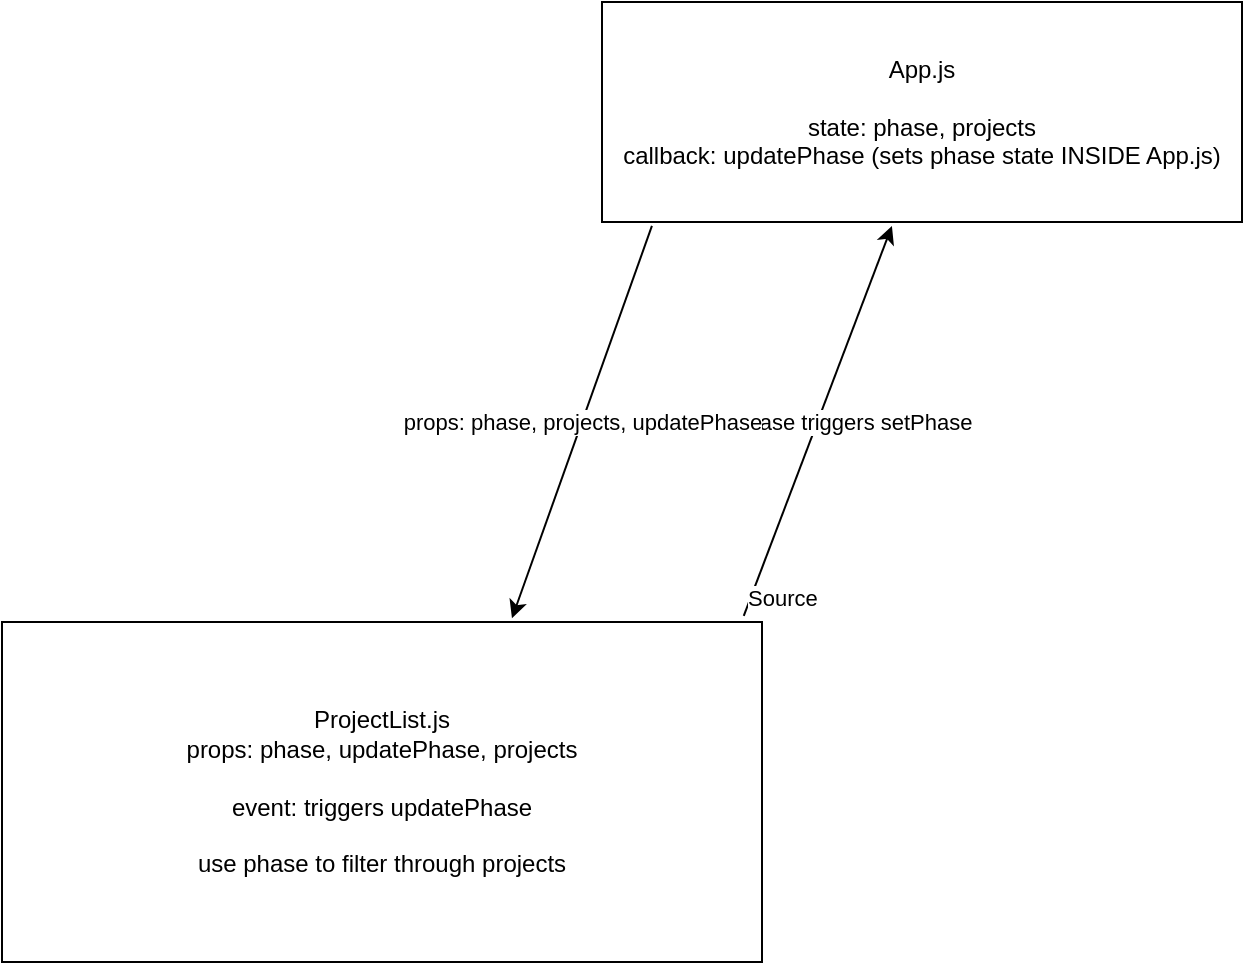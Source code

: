 <mxfile>
    <diagram id="faeSXg8f0V2fyYmfKQ99" name="Page-1">
        <mxGraphModel dx="548" dy="520" grid="1" gridSize="10" guides="1" tooltips="1" connect="1" arrows="1" fold="1" page="1" pageScale="1" pageWidth="850" pageHeight="1100" math="0" shadow="0">
            <root>
                <mxCell id="0"/>
                <mxCell id="1" parent="0"/>
                <mxCell id="6" value="" style="endArrow=classic;html=1;exitX=0.976;exitY=-0.018;exitDx=0;exitDy=0;exitPerimeter=0;entryX=0.453;entryY=1.018;entryDx=0;entryDy=0;entryPerimeter=0;" edge="1" parent="1" source="3" target="2">
                    <mxGeometry relative="1" as="geometry">
                        <mxPoint x="360" y="230" as="sourcePoint"/>
                        <mxPoint x="520" y="230" as="targetPoint"/>
                    </mxGeometry>
                </mxCell>
                <mxCell id="7" value="updatePhase triggers setPhase" style="edgeLabel;resizable=0;html=1;align=center;verticalAlign=middle;" connectable="0" vertex="1" parent="6">
                    <mxGeometry relative="1" as="geometry"/>
                </mxCell>
                <mxCell id="8" value="Source" style="edgeLabel;resizable=0;html=1;align=left;verticalAlign=bottom;" connectable="0" vertex="1" parent="6">
                    <mxGeometry x="-1" relative="1" as="geometry"/>
                </mxCell>
                <mxCell id="2" value="App.js&lt;br&gt;&lt;br&gt;state: phase, projects&lt;br&gt;callback: updatePhase (sets phase state INSIDE App.js)" style="whiteSpace=wrap;html=1;" vertex="1" parent="1">
                    <mxGeometry x="390" width="320" height="110" as="geometry"/>
                </mxCell>
                <mxCell id="3" value="ProjectList.js&lt;br&gt;props: phase, updatePhase, projects&lt;br&gt;&lt;br&gt;event: triggers updatePhase&lt;br&gt;&lt;br&gt;use phase to filter through projects" style="whiteSpace=wrap;html=1;" vertex="1" parent="1">
                    <mxGeometry x="90" y="310" width="380" height="170" as="geometry"/>
                </mxCell>
                <mxCell id="4" value="" style="endArrow=classic;html=1;exitX=0.078;exitY=1.018;exitDx=0;exitDy=0;exitPerimeter=0;entryX=0.671;entryY=-0.011;entryDx=0;entryDy=0;entryPerimeter=0;" edge="1" parent="1" source="2" target="3">
                    <mxGeometry relative="1" as="geometry">
                        <mxPoint x="390" y="250" as="sourcePoint"/>
                        <mxPoint x="490" y="250" as="targetPoint"/>
                    </mxGeometry>
                </mxCell>
                <mxCell id="5" value="props: phase, projects, updatePhase" style="edgeLabel;resizable=0;html=1;align=center;verticalAlign=middle;" connectable="0" vertex="1" parent="4">
                    <mxGeometry relative="1" as="geometry"/>
                </mxCell>
            </root>
        </mxGraphModel>
    </diagram>
</mxfile>